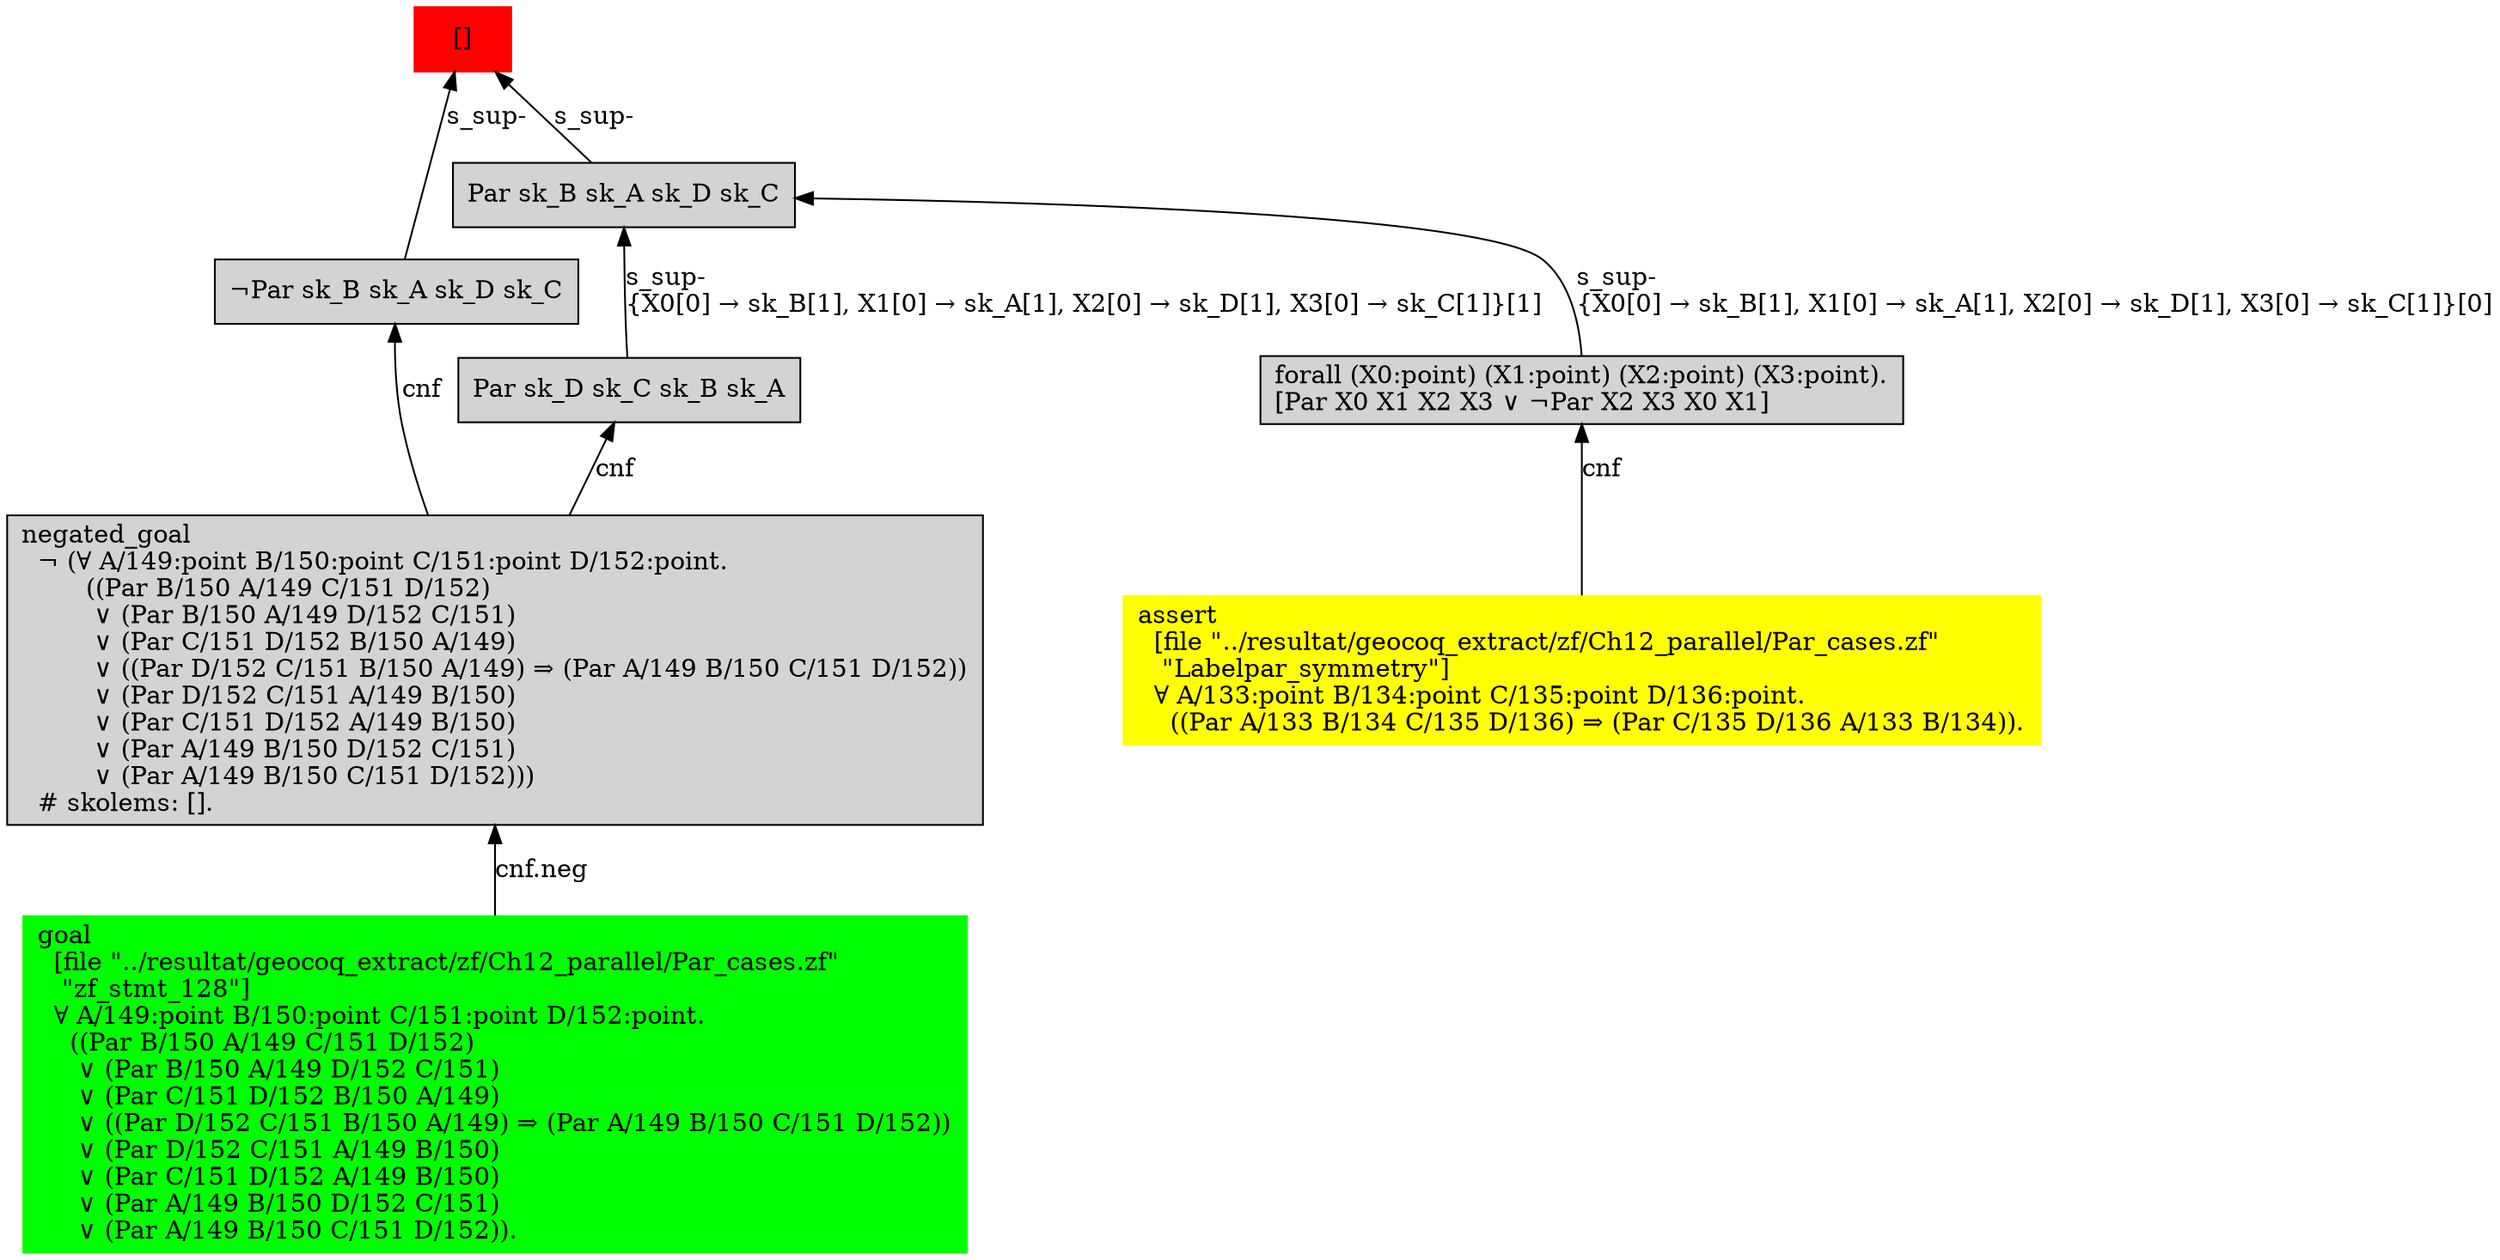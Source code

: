 digraph "unsat_graph" {
  vertex_0 [color=red, label="[]", shape=box, style=filled];
  vertex_0 -> vertex_1 [label="s_sup-\l", dir="back"];
  vertex_1 [shape=box, label="¬Par sk_B sk_A sk_D sk_C\l", style=filled];
  vertex_1 -> vertex_2 [label="cnf", dir="back"];
  vertex_2 [shape=box, label="negated_goal\l  ¬ (∀ A/149:point B/150:point C/151:point D/152:point.\l        ((Par B/150 A/149 C/151 D/152)\l         ∨ (Par B/150 A/149 D/152 C/151)\l         ∨ (Par C/151 D/152 B/150 A/149)\l         ∨ ((Par D/152 C/151 B/150 A/149) ⇒ (Par A/149 B/150 C/151 D/152))\l         ∨ (Par D/152 C/151 A/149 B/150)\l         ∨ (Par C/151 D/152 A/149 B/150)\l         ∨ (Par A/149 B/150 D/152 C/151)\l         ∨ (Par A/149 B/150 C/151 D/152)))\l  # skolems: [].\l", style=filled];
  vertex_2 -> vertex_3 [label="cnf.neg", dir="back"];
  vertex_3 [color=green, shape=box, label="goal\l  [file \"../resultat/geocoq_extract/zf/Ch12_parallel/Par_cases.zf\" \l   \"zf_stmt_128\"]\l  ∀ A/149:point B/150:point C/151:point D/152:point.\l    ((Par B/150 A/149 C/151 D/152)\l     ∨ (Par B/150 A/149 D/152 C/151)\l     ∨ (Par C/151 D/152 B/150 A/149)\l     ∨ ((Par D/152 C/151 B/150 A/149) ⇒ (Par A/149 B/150 C/151 D/152))\l     ∨ (Par D/152 C/151 A/149 B/150)\l     ∨ (Par C/151 D/152 A/149 B/150)\l     ∨ (Par A/149 B/150 D/152 C/151)\l     ∨ (Par A/149 B/150 C/151 D/152)).\l", style=filled];
  vertex_0 -> vertex_4 [label="s_sup-\l", dir="back"];
  vertex_4 [shape=box, label="Par sk_B sk_A sk_D sk_C\l", style=filled];
  vertex_4 -> vertex_5 [label="s_sup-\l\{X0[0] → sk_B[1], X1[0] → sk_A[1], X2[0] → sk_D[1], X3[0] → sk_C[1]\}[0]\l", dir="back"];
  vertex_5 [shape=box, label="forall (X0:point) (X1:point) (X2:point) (X3:point).\l[Par X0 X1 X2 X3 ∨ ¬Par X2 X3 X0 X1]\l", style=filled];
  vertex_5 -> vertex_6 [label="cnf", dir="back"];
  vertex_6 [color=yellow, shape=box, label="assert\l  [file \"../resultat/geocoq_extract/zf/Ch12_parallel/Par_cases.zf\" \l   \"Labelpar_symmetry\"]\l  ∀ A/133:point B/134:point C/135:point D/136:point.\l    ((Par A/133 B/134 C/135 D/136) ⇒ (Par C/135 D/136 A/133 B/134)).\l", style=filled];
  vertex_4 -> vertex_7 [label="s_sup-\l\{X0[0] → sk_B[1], X1[0] → sk_A[1], X2[0] → sk_D[1], X3[0] → sk_C[1]\}[1]\l", dir="back"];
  vertex_7 [shape=box, label="Par sk_D sk_C sk_B sk_A\l", style=filled];
  vertex_7 -> vertex_2 [label="cnf", dir="back"];
  }


